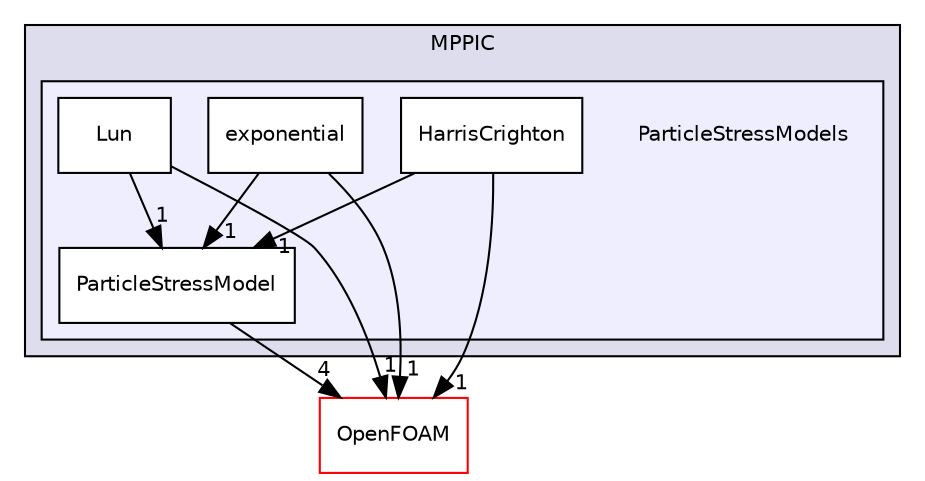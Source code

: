 digraph "src/lagrangian/intermediate/submodels/MPPIC/ParticleStressModels" {
  bgcolor=transparent;
  compound=true
  node [ fontsize="10", fontname="Helvetica"];
  edge [ labelfontsize="10", labelfontname="Helvetica"];
  subgraph clusterdir_a5b7b518592fef4af5ad7ba70d45069c {
    graph [ bgcolor="#ddddee", pencolor="black", label="MPPIC" fontname="Helvetica", fontsize="10", URL="dir_a5b7b518592fef4af5ad7ba70d45069c.html"]
  subgraph clusterdir_b12817ec5633b1dd954c47001a1648bb {
    graph [ bgcolor="#eeeeff", pencolor="black", label="" URL="dir_b12817ec5633b1dd954c47001a1648bb.html"];
    dir_b12817ec5633b1dd954c47001a1648bb [shape=plaintext label="ParticleStressModels"];
    dir_9be1a32b41e20a3d2145e51773e43f4d [shape=box label="exponential" color="black" fillcolor="white" style="filled" URL="dir_9be1a32b41e20a3d2145e51773e43f4d.html"];
    dir_4cc4fbc2b1470c52e340282124bc658a [shape=box label="HarrisCrighton" color="black" fillcolor="white" style="filled" URL="dir_4cc4fbc2b1470c52e340282124bc658a.html"];
    dir_e8933e88e3f25bb82805631f2499fede [shape=box label="Lun" color="black" fillcolor="white" style="filled" URL="dir_e8933e88e3f25bb82805631f2499fede.html"];
    dir_b2699fd9d00261356e905cebcf8bb96d [shape=box label="ParticleStressModel" color="black" fillcolor="white" style="filled" URL="dir_b2699fd9d00261356e905cebcf8bb96d.html"];
  }
  }
  dir_c5473ff19b20e6ec4dfe5c310b3778a8 [shape=box label="OpenFOAM" color="red" URL="dir_c5473ff19b20e6ec4dfe5c310b3778a8.html"];
  dir_b2699fd9d00261356e905cebcf8bb96d->dir_c5473ff19b20e6ec4dfe5c310b3778a8 [headlabel="4", labeldistance=1.5 headhref="dir_001593_001896.html"];
  dir_9be1a32b41e20a3d2145e51773e43f4d->dir_b2699fd9d00261356e905cebcf8bb96d [headlabel="1", labeldistance=1.5 headhref="dir_001392_001593.html"];
  dir_9be1a32b41e20a3d2145e51773e43f4d->dir_c5473ff19b20e6ec4dfe5c310b3778a8 [headlabel="1", labeldistance=1.5 headhref="dir_001392_001896.html"];
  dir_4cc4fbc2b1470c52e340282124bc658a->dir_b2699fd9d00261356e905cebcf8bb96d [headlabel="1", labeldistance=1.5 headhref="dir_001591_001593.html"];
  dir_4cc4fbc2b1470c52e340282124bc658a->dir_c5473ff19b20e6ec4dfe5c310b3778a8 [headlabel="1", labeldistance=1.5 headhref="dir_001591_001896.html"];
  dir_e8933e88e3f25bb82805631f2499fede->dir_b2699fd9d00261356e905cebcf8bb96d [headlabel="1", labeldistance=1.5 headhref="dir_001592_001593.html"];
  dir_e8933e88e3f25bb82805631f2499fede->dir_c5473ff19b20e6ec4dfe5c310b3778a8 [headlabel="1", labeldistance=1.5 headhref="dir_001592_001896.html"];
}
